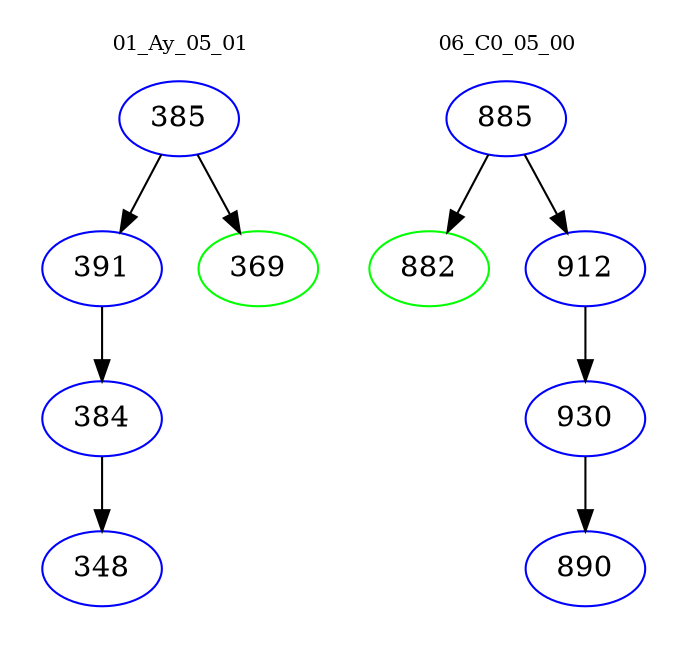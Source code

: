 digraph{
subgraph cluster_0 {
color = white
label = "01_Ay_05_01";
fontsize=10;
T0_385 [label="385", color="blue"]
T0_385 -> T0_391 [color="black"]
T0_391 [label="391", color="blue"]
T0_391 -> T0_384 [color="black"]
T0_384 [label="384", color="blue"]
T0_384 -> T0_348 [color="black"]
T0_348 [label="348", color="blue"]
T0_385 -> T0_369 [color="black"]
T0_369 [label="369", color="green"]
}
subgraph cluster_1 {
color = white
label = "06_C0_05_00";
fontsize=10;
T1_885 [label="885", color="blue"]
T1_885 -> T1_882 [color="black"]
T1_882 [label="882", color="green"]
T1_885 -> T1_912 [color="black"]
T1_912 [label="912", color="blue"]
T1_912 -> T1_930 [color="black"]
T1_930 [label="930", color="blue"]
T1_930 -> T1_890 [color="black"]
T1_890 [label="890", color="blue"]
}
}
